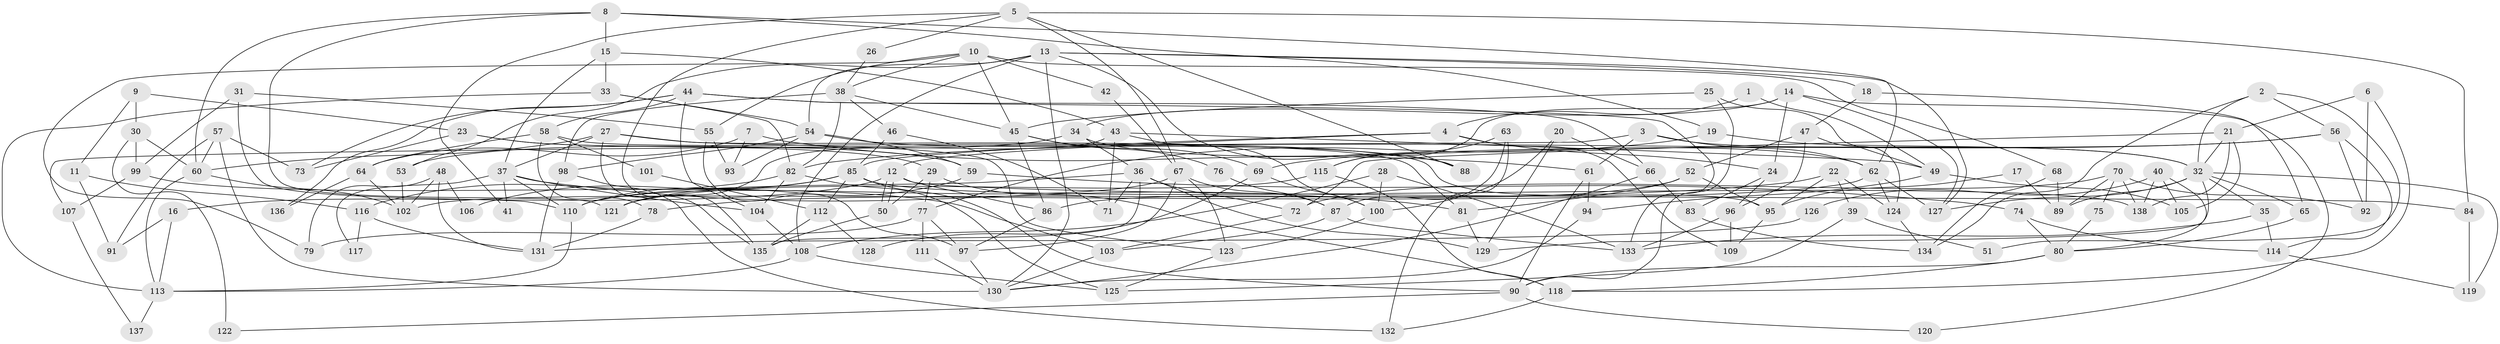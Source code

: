 // Generated by graph-tools (version 1.1) at 2025/50/03/09/25 03:50:10]
// undirected, 138 vertices, 276 edges
graph export_dot {
graph [start="1"]
  node [color=gray90,style=filled];
  1;
  2;
  3;
  4;
  5;
  6;
  7;
  8;
  9;
  10;
  11;
  12;
  13;
  14;
  15;
  16;
  17;
  18;
  19;
  20;
  21;
  22;
  23;
  24;
  25;
  26;
  27;
  28;
  29;
  30;
  31;
  32;
  33;
  34;
  35;
  36;
  37;
  38;
  39;
  40;
  41;
  42;
  43;
  44;
  45;
  46;
  47;
  48;
  49;
  50;
  51;
  52;
  53;
  54;
  55;
  56;
  57;
  58;
  59;
  60;
  61;
  62;
  63;
  64;
  65;
  66;
  67;
  68;
  69;
  70;
  71;
  72;
  73;
  74;
  75;
  76;
  77;
  78;
  79;
  80;
  81;
  82;
  83;
  84;
  85;
  86;
  87;
  88;
  89;
  90;
  91;
  92;
  93;
  94;
  95;
  96;
  97;
  98;
  99;
  100;
  101;
  102;
  103;
  104;
  105;
  106;
  107;
  108;
  109;
  110;
  111;
  112;
  113;
  114;
  115;
  116;
  117;
  118;
  119;
  120;
  121;
  122;
  123;
  124;
  125;
  126;
  127;
  128;
  129;
  130;
  131;
  132;
  133;
  134;
  135;
  136;
  137;
  138;
  1 -- 4;
  1 -- 49;
  2 -- 56;
  2 -- 32;
  2 -- 51;
  2 -- 134;
  3 -- 61;
  3 -- 62;
  3 -- 32;
  3 -- 107;
  4 -- 85;
  4 -- 24;
  4 -- 12;
  4 -- 109;
  5 -- 84;
  5 -- 67;
  5 -- 26;
  5 -- 41;
  5 -- 88;
  5 -- 135;
  6 -- 92;
  6 -- 118;
  6 -- 21;
  7 -- 64;
  7 -- 93;
  7 -- 61;
  8 -- 62;
  8 -- 19;
  8 -- 15;
  8 -- 60;
  8 -- 121;
  9 -- 11;
  9 -- 30;
  9 -- 23;
  10 -- 79;
  10 -- 45;
  10 -- 38;
  10 -- 42;
  10 -- 55;
  10 -- 68;
  11 -- 91;
  11 -- 116;
  12 -- 50;
  12 -- 50;
  12 -- 16;
  12 -- 84;
  12 -- 86;
  13 -- 18;
  13 -- 127;
  13 -- 53;
  13 -- 54;
  13 -- 88;
  13 -- 108;
  13 -- 130;
  14 -- 34;
  14 -- 115;
  14 -- 24;
  14 -- 120;
  14 -- 127;
  15 -- 37;
  15 -- 33;
  15 -- 43;
  16 -- 113;
  16 -- 91;
  17 -- 95;
  17 -- 89;
  18 -- 65;
  18 -- 47;
  19 -- 77;
  19 -- 32;
  20 -- 66;
  20 -- 129;
  20 -- 100;
  21 -- 32;
  21 -- 72;
  21 -- 105;
  21 -- 138;
  22 -- 124;
  22 -- 95;
  22 -- 39;
  22 -- 78;
  23 -- 29;
  23 -- 59;
  23 -- 73;
  24 -- 83;
  24 -- 96;
  25 -- 45;
  25 -- 90;
  25 -- 49;
  26 -- 38;
  27 -- 60;
  27 -- 37;
  27 -- 95;
  27 -- 123;
  27 -- 135;
  28 -- 108;
  28 -- 100;
  28 -- 133;
  29 -- 118;
  29 -- 50;
  29 -- 77;
  30 -- 99;
  30 -- 60;
  30 -- 122;
  31 -- 55;
  31 -- 110;
  31 -- 99;
  32 -- 129;
  32 -- 35;
  32 -- 65;
  32 -- 89;
  32 -- 119;
  32 -- 127;
  33 -- 54;
  33 -- 82;
  33 -- 113;
  34 -- 53;
  34 -- 36;
  34 -- 62;
  35 -- 133;
  35 -- 114;
  36 -- 135;
  36 -- 110;
  36 -- 71;
  36 -- 72;
  36 -- 129;
  37 -- 110;
  37 -- 104;
  37 -- 41;
  37 -- 81;
  37 -- 117;
  38 -- 82;
  38 -- 45;
  38 -- 46;
  38 -- 98;
  39 -- 125;
  39 -- 51;
  40 -- 138;
  40 -- 105;
  40 -- 80;
  40 -- 126;
  42 -- 67;
  43 -- 121;
  43 -- 49;
  43 -- 71;
  43 -- 100;
  44 -- 73;
  44 -- 104;
  44 -- 58;
  44 -- 66;
  44 -- 133;
  44 -- 136;
  45 -- 86;
  45 -- 69;
  45 -- 76;
  46 -- 71;
  46 -- 85;
  47 -- 96;
  47 -- 52;
  47 -- 124;
  48 -- 131;
  48 -- 102;
  48 -- 79;
  48 -- 106;
  49 -- 94;
  49 -- 105;
  50 -- 135;
  52 -- 95;
  52 -- 86;
  52 -- 81;
  53 -- 102;
  54 -- 88;
  54 -- 59;
  54 -- 93;
  54 -- 98;
  55 -- 97;
  55 -- 93;
  56 -- 69;
  56 -- 114;
  56 -- 82;
  56 -- 92;
  57 -- 60;
  57 -- 130;
  57 -- 73;
  57 -- 91;
  58 -- 81;
  58 -- 64;
  58 -- 78;
  58 -- 101;
  59 -- 74;
  59 -- 121;
  60 -- 113;
  60 -- 102;
  61 -- 94;
  61 -- 90;
  62 -- 127;
  62 -- 102;
  62 -- 124;
  63 -- 132;
  63 -- 87;
  63 -- 115;
  64 -- 102;
  64 -- 136;
  65 -- 80;
  66 -- 130;
  66 -- 83;
  67 -- 110;
  67 -- 123;
  67 -- 87;
  67 -- 97;
  68 -- 134;
  68 -- 89;
  69 -- 100;
  69 -- 128;
  70 -- 89;
  70 -- 72;
  70 -- 75;
  70 -- 92;
  70 -- 138;
  72 -- 103;
  74 -- 80;
  74 -- 114;
  75 -- 80;
  76 -- 87;
  77 -- 97;
  77 -- 79;
  77 -- 111;
  78 -- 131;
  80 -- 90;
  80 -- 118;
  81 -- 129;
  82 -- 104;
  82 -- 116;
  82 -- 125;
  83 -- 134;
  84 -- 119;
  85 -- 138;
  85 -- 90;
  85 -- 106;
  85 -- 110;
  85 -- 112;
  86 -- 97;
  87 -- 133;
  87 -- 103;
  90 -- 120;
  90 -- 122;
  94 -- 130;
  95 -- 109;
  96 -- 133;
  96 -- 109;
  97 -- 130;
  98 -- 131;
  98 -- 132;
  99 -- 103;
  99 -- 107;
  100 -- 123;
  101 -- 112;
  103 -- 130;
  104 -- 108;
  107 -- 137;
  108 -- 125;
  108 -- 113;
  110 -- 113;
  111 -- 130;
  112 -- 135;
  112 -- 128;
  113 -- 137;
  114 -- 119;
  115 -- 121;
  115 -- 118;
  116 -- 131;
  116 -- 117;
  118 -- 132;
  123 -- 125;
  124 -- 134;
  126 -- 131;
}
